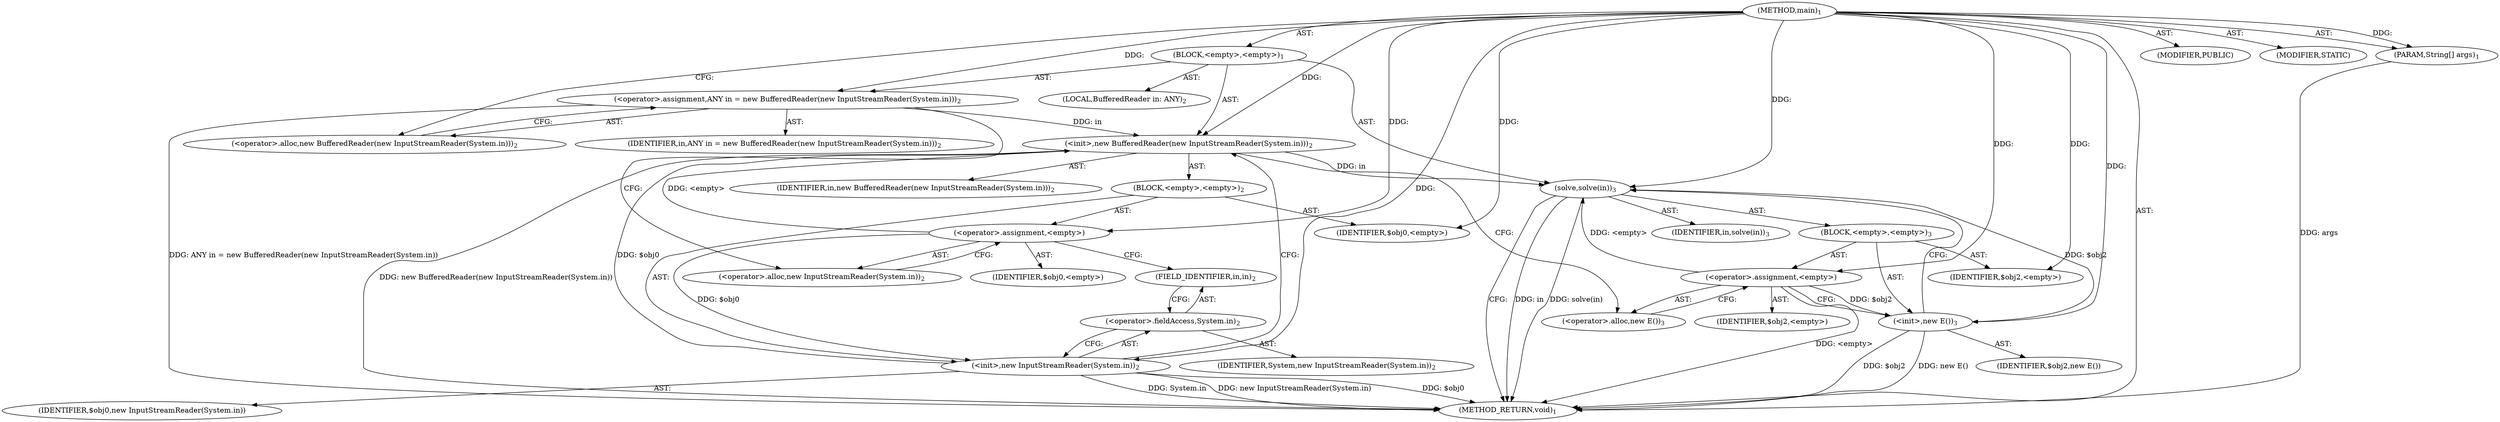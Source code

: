 digraph "main" {  
"19" [label = <(METHOD,main)<SUB>1</SUB>> ]
"20" [label = <(PARAM,String[] args)<SUB>1</SUB>> ]
"21" [label = <(BLOCK,&lt;empty&gt;,&lt;empty&gt;)<SUB>1</SUB>> ]
"4" [label = <(LOCAL,BufferedReader in: ANY)<SUB>2</SUB>> ]
"22" [label = <(&lt;operator&gt;.assignment,ANY in = new BufferedReader(new InputStreamReader(System.in)))<SUB>2</SUB>> ]
"23" [label = <(IDENTIFIER,in,ANY in = new BufferedReader(new InputStreamReader(System.in)))<SUB>2</SUB>> ]
"24" [label = <(&lt;operator&gt;.alloc,new BufferedReader(new InputStreamReader(System.in)))<SUB>2</SUB>> ]
"25" [label = <(&lt;init&gt;,new BufferedReader(new InputStreamReader(System.in)))<SUB>2</SUB>> ]
"3" [label = <(IDENTIFIER,in,new BufferedReader(new InputStreamReader(System.in)))<SUB>2</SUB>> ]
"26" [label = <(BLOCK,&lt;empty&gt;,&lt;empty&gt;)<SUB>2</SUB>> ]
"27" [label = <(&lt;operator&gt;.assignment,&lt;empty&gt;)> ]
"28" [label = <(IDENTIFIER,$obj0,&lt;empty&gt;)> ]
"29" [label = <(&lt;operator&gt;.alloc,new InputStreamReader(System.in))<SUB>2</SUB>> ]
"30" [label = <(&lt;init&gt;,new InputStreamReader(System.in))<SUB>2</SUB>> ]
"31" [label = <(IDENTIFIER,$obj0,new InputStreamReader(System.in))> ]
"32" [label = <(&lt;operator&gt;.fieldAccess,System.in)<SUB>2</SUB>> ]
"33" [label = <(IDENTIFIER,System,new InputStreamReader(System.in))<SUB>2</SUB>> ]
"34" [label = <(FIELD_IDENTIFIER,in,in)<SUB>2</SUB>> ]
"35" [label = <(IDENTIFIER,$obj0,&lt;empty&gt;)> ]
"36" [label = <(solve,solve(in))<SUB>3</SUB>> ]
"37" [label = <(BLOCK,&lt;empty&gt;,&lt;empty&gt;)<SUB>3</SUB>> ]
"38" [label = <(&lt;operator&gt;.assignment,&lt;empty&gt;)> ]
"39" [label = <(IDENTIFIER,$obj2,&lt;empty&gt;)> ]
"40" [label = <(&lt;operator&gt;.alloc,new E())<SUB>3</SUB>> ]
"41" [label = <(&lt;init&gt;,new E())<SUB>3</SUB>> ]
"42" [label = <(IDENTIFIER,$obj2,new E())> ]
"43" [label = <(IDENTIFIER,$obj2,&lt;empty&gt;)> ]
"44" [label = <(IDENTIFIER,in,solve(in))<SUB>3</SUB>> ]
"45" [label = <(MODIFIER,PUBLIC)> ]
"46" [label = <(MODIFIER,STATIC)> ]
"47" [label = <(METHOD_RETURN,void)<SUB>1</SUB>> ]
  "19" -> "20"  [ label = "AST: "] 
  "19" -> "21"  [ label = "AST: "] 
  "19" -> "45"  [ label = "AST: "] 
  "19" -> "46"  [ label = "AST: "] 
  "19" -> "47"  [ label = "AST: "] 
  "21" -> "4"  [ label = "AST: "] 
  "21" -> "22"  [ label = "AST: "] 
  "21" -> "25"  [ label = "AST: "] 
  "21" -> "36"  [ label = "AST: "] 
  "22" -> "23"  [ label = "AST: "] 
  "22" -> "24"  [ label = "AST: "] 
  "25" -> "3"  [ label = "AST: "] 
  "25" -> "26"  [ label = "AST: "] 
  "26" -> "27"  [ label = "AST: "] 
  "26" -> "30"  [ label = "AST: "] 
  "26" -> "35"  [ label = "AST: "] 
  "27" -> "28"  [ label = "AST: "] 
  "27" -> "29"  [ label = "AST: "] 
  "30" -> "31"  [ label = "AST: "] 
  "30" -> "32"  [ label = "AST: "] 
  "32" -> "33"  [ label = "AST: "] 
  "32" -> "34"  [ label = "AST: "] 
  "36" -> "37"  [ label = "AST: "] 
  "36" -> "44"  [ label = "AST: "] 
  "37" -> "38"  [ label = "AST: "] 
  "37" -> "41"  [ label = "AST: "] 
  "37" -> "43"  [ label = "AST: "] 
  "38" -> "39"  [ label = "AST: "] 
  "38" -> "40"  [ label = "AST: "] 
  "41" -> "42"  [ label = "AST: "] 
  "22" -> "29"  [ label = "CFG: "] 
  "25" -> "40"  [ label = "CFG: "] 
  "36" -> "47"  [ label = "CFG: "] 
  "24" -> "22"  [ label = "CFG: "] 
  "27" -> "34"  [ label = "CFG: "] 
  "30" -> "25"  [ label = "CFG: "] 
  "38" -> "41"  [ label = "CFG: "] 
  "41" -> "36"  [ label = "CFG: "] 
  "29" -> "27"  [ label = "CFG: "] 
  "32" -> "30"  [ label = "CFG: "] 
  "40" -> "38"  [ label = "CFG: "] 
  "34" -> "32"  [ label = "CFG: "] 
  "19" -> "24"  [ label = "CFG: "] 
  "20" -> "47"  [ label = "DDG: args"] 
  "22" -> "47"  [ label = "DDG: ANY in = new BufferedReader(new InputStreamReader(System.in))"] 
  "30" -> "47"  [ label = "DDG: $obj0"] 
  "30" -> "47"  [ label = "DDG: System.in"] 
  "30" -> "47"  [ label = "DDG: new InputStreamReader(System.in)"] 
  "25" -> "47"  [ label = "DDG: new BufferedReader(new InputStreamReader(System.in))"] 
  "38" -> "47"  [ label = "DDG: &lt;empty&gt;"] 
  "41" -> "47"  [ label = "DDG: $obj2"] 
  "41" -> "47"  [ label = "DDG: new E()"] 
  "36" -> "47"  [ label = "DDG: in"] 
  "36" -> "47"  [ label = "DDG: solve(in)"] 
  "19" -> "20"  [ label = "DDG: "] 
  "19" -> "22"  [ label = "DDG: "] 
  "22" -> "25"  [ label = "DDG: in"] 
  "19" -> "25"  [ label = "DDG: "] 
  "27" -> "25"  [ label = "DDG: &lt;empty&gt;"] 
  "30" -> "25"  [ label = "DDG: $obj0"] 
  "38" -> "36"  [ label = "DDG: &lt;empty&gt;"] 
  "41" -> "36"  [ label = "DDG: $obj2"] 
  "19" -> "36"  [ label = "DDG: "] 
  "25" -> "36"  [ label = "DDG: in"] 
  "19" -> "27"  [ label = "DDG: "] 
  "19" -> "35"  [ label = "DDG: "] 
  "19" -> "38"  [ label = "DDG: "] 
  "19" -> "43"  [ label = "DDG: "] 
  "27" -> "30"  [ label = "DDG: $obj0"] 
  "19" -> "30"  [ label = "DDG: "] 
  "38" -> "41"  [ label = "DDG: $obj2"] 
  "19" -> "41"  [ label = "DDG: "] 
}
